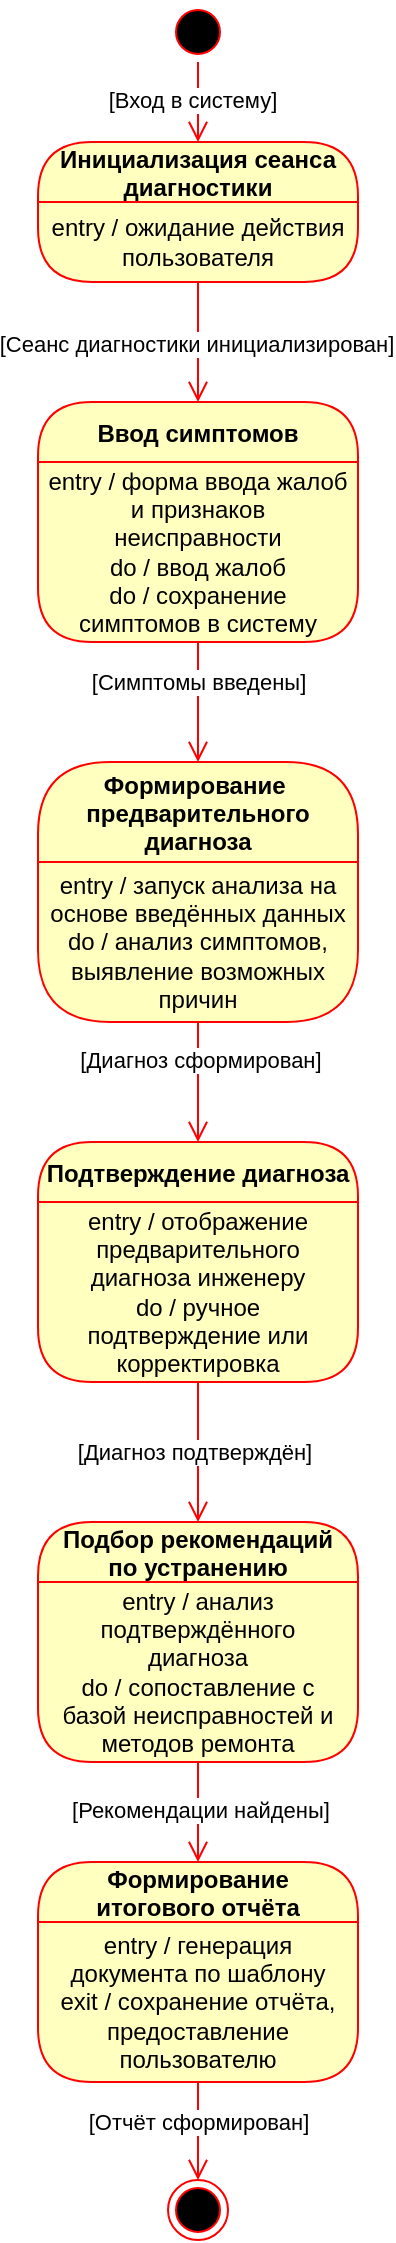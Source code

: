 <mxfile version="27.0.6">
  <diagram name="Страница — 1" id="aAfnVuFn_h6w6PfvDfZu">
    <mxGraphModel dx="548" dy="288" grid="1" gridSize="10" guides="1" tooltips="1" connect="1" arrows="1" fold="1" page="1" pageScale="1" pageWidth="827" pageHeight="1169" math="0" shadow="0">
      <root>
        <mxCell id="0" />
        <mxCell id="1" parent="0" />
        <mxCell id="Qf_zqHg292Hjee23bhL5-1" value="" style="ellipse;html=1;shape=startState;fillColor=#000000;strokeColor=#ff0000;" parent="1" vertex="1">
          <mxGeometry x="95" y="10" width="30" height="30" as="geometry" />
        </mxCell>
        <mxCell id="Qf_zqHg292Hjee23bhL5-2" value="" style="edgeStyle=orthogonalEdgeStyle;html=1;verticalAlign=bottom;endArrow=open;endSize=8;strokeColor=#ff0000;rounded=0;entryX=0.5;entryY=0;entryDx=0;entryDy=0;" parent="1" source="Qf_zqHg292Hjee23bhL5-1" target="Qf_zqHg292Hjee23bhL5-4" edge="1">
          <mxGeometry relative="1" as="geometry">
            <mxPoint x="110" y="80" as="targetPoint" />
          </mxGeometry>
        </mxCell>
        <mxCell id="Qf_zqHg292Hjee23bhL5-3" value="[Вход в систему]" style="edgeLabel;html=1;align=center;verticalAlign=middle;resizable=0;points=[];" parent="Qf_zqHg292Hjee23bhL5-2" vertex="1" connectable="0">
          <mxGeometry x="-0.008" y="-2" relative="1" as="geometry">
            <mxPoint x="-1" y="-1" as="offset" />
          </mxGeometry>
        </mxCell>
        <mxCell id="Qf_zqHg292Hjee23bhL5-4" value="Инициализация сеанса&#xa;диагностики" style="swimlane;fontStyle=1;align=center;verticalAlign=middle;childLayout=stackLayout;horizontal=1;startSize=30;horizontalStack=0;resizeParent=0;resizeLast=1;container=0;fontColor=#000000;collapsible=0;rounded=1;arcSize=30;strokeColor=#ff0000;fillColor=#ffffc0;swimlaneFillColor=#ffffc0;dropTarget=0;" parent="1" vertex="1">
          <mxGeometry x="30" y="80" width="160" height="70" as="geometry" />
        </mxCell>
        <mxCell id="Qf_zqHg292Hjee23bhL5-5" value="entry / ожидание действия пользователя" style="text;html=1;strokeColor=none;fillColor=none;align=center;verticalAlign=middle;spacingLeft=4;spacingRight=4;whiteSpace=wrap;overflow=hidden;rotatable=0;fontColor=#000000;" parent="Qf_zqHg292Hjee23bhL5-4" vertex="1">
          <mxGeometry y="30" width="160" height="40" as="geometry" />
        </mxCell>
        <mxCell id="Qf_zqHg292Hjee23bhL5-6" value="" style="edgeStyle=orthogonalEdgeStyle;html=1;verticalAlign=bottom;endArrow=open;endSize=8;strokeColor=#ff0000;rounded=0;entryX=0.5;entryY=0;entryDx=0;entryDy=0;" parent="1" source="Qf_zqHg292Hjee23bhL5-4" target="Qf_zqHg292Hjee23bhL5-7" edge="1">
          <mxGeometry relative="1" as="geometry">
            <mxPoint x="110" y="210" as="targetPoint" />
          </mxGeometry>
        </mxCell>
        <mxCell id="Qf_zqHg292Hjee23bhL5-10" value="[Сеанс диагностики инициализирован]" style="edgeLabel;html=1;align=center;verticalAlign=middle;resizable=0;points=[];" parent="Qf_zqHg292Hjee23bhL5-6" vertex="1" connectable="0">
          <mxGeometry x="0.027" y="-1" relative="1" as="geometry">
            <mxPoint as="offset" />
          </mxGeometry>
        </mxCell>
        <mxCell id="Qf_zqHg292Hjee23bhL5-7" value="Ввод симптомов" style="swimlane;fontStyle=1;align=center;verticalAlign=middle;childLayout=stackLayout;horizontal=1;startSize=30;horizontalStack=0;resizeParent=0;resizeLast=1;container=0;fontColor=#000000;collapsible=0;rounded=1;arcSize=30;strokeColor=#ff0000;fillColor=#ffffc0;swimlaneFillColor=#ffffc0;dropTarget=0;" parent="1" vertex="1">
          <mxGeometry x="30" y="210" width="160" height="120" as="geometry" />
        </mxCell>
        <mxCell id="Qf_zqHg292Hjee23bhL5-8" value="entry / форма ввода жалоб и признаков неисправности&lt;div&gt;do / ввод жалоб&lt;br&gt;&lt;div&gt;do / сохранение симптомов в систему&lt;/div&gt;&lt;/div&gt;" style="text;html=1;strokeColor=none;fillColor=none;align=center;verticalAlign=middle;spacingLeft=4;spacingRight=4;whiteSpace=wrap;overflow=hidden;rotatable=0;fontColor=#000000;" parent="Qf_zqHg292Hjee23bhL5-7" vertex="1">
          <mxGeometry y="30" width="160" height="90" as="geometry" />
        </mxCell>
        <mxCell id="Qf_zqHg292Hjee23bhL5-9" value="" style="edgeStyle=orthogonalEdgeStyle;html=1;verticalAlign=bottom;endArrow=open;endSize=8;strokeColor=#ff0000;rounded=0;entryX=0.5;entryY=0;entryDx=0;entryDy=0;" parent="1" source="Qf_zqHg292Hjee23bhL5-7" target="Qf_zqHg292Hjee23bhL5-11" edge="1">
          <mxGeometry relative="1" as="geometry">
            <mxPoint x="105" y="360" as="targetPoint" />
          </mxGeometry>
        </mxCell>
        <mxCell id="Qf_zqHg292Hjee23bhL5-17" value="[Симптомы введены]" style="edgeLabel;html=1;align=center;verticalAlign=middle;resizable=0;points=[];" parent="Qf_zqHg292Hjee23bhL5-9" vertex="1" connectable="0">
          <mxGeometry x="-0.373" y="1" relative="1" as="geometry">
            <mxPoint x="-1" y="1" as="offset" />
          </mxGeometry>
        </mxCell>
        <mxCell id="Qf_zqHg292Hjee23bhL5-11" value="Формирование &#xa;предварительного&#xa;диагноза" style="swimlane;fontStyle=1;align=center;verticalAlign=middle;childLayout=stackLayout;horizontal=1;startSize=50;horizontalStack=0;resizeParent=0;resizeLast=1;container=0;fontColor=#000000;collapsible=0;rounded=1;arcSize=24;strokeColor=#ff0000;fillColor=#ffffc0;swimlaneFillColor=#ffffc0;dropTarget=0;" parent="1" vertex="1">
          <mxGeometry x="30" y="390" width="160" height="130" as="geometry" />
        </mxCell>
        <mxCell id="Qf_zqHg292Hjee23bhL5-12" value="entry / запуск анализа на основе введённых данных&lt;br&gt;do / анализ симптомов, выявление возможных причин" style="text;html=1;strokeColor=none;fillColor=none;align=center;verticalAlign=middle;spacingLeft=4;spacingRight=4;whiteSpace=wrap;overflow=hidden;rotatable=0;fontColor=#000000;" parent="Qf_zqHg292Hjee23bhL5-11" vertex="1">
          <mxGeometry y="50" width="160" height="80" as="geometry" />
        </mxCell>
        <mxCell id="Qf_zqHg292Hjee23bhL5-13" value="" style="edgeStyle=orthogonalEdgeStyle;html=1;verticalAlign=bottom;endArrow=open;endSize=8;strokeColor=#ff0000;rounded=0;entryX=0.5;entryY=0;entryDx=0;entryDy=0;" parent="1" source="Qf_zqHg292Hjee23bhL5-11" target="Qf_zqHg292Hjee23bhL5-14" edge="1">
          <mxGeometry relative="1" as="geometry">
            <mxPoint x="110" y="500" as="targetPoint" />
          </mxGeometry>
        </mxCell>
        <mxCell id="Qf_zqHg292Hjee23bhL5-18" value="[Диагноз сформирован]" style="edgeLabel;html=1;align=center;verticalAlign=middle;resizable=0;points=[];" parent="Qf_zqHg292Hjee23bhL5-13" vertex="1" connectable="0">
          <mxGeometry x="-0.373" y="1" relative="1" as="geometry">
            <mxPoint as="offset" />
          </mxGeometry>
        </mxCell>
        <mxCell id="Qf_zqHg292Hjee23bhL5-14" value="Подтверждение диагноза" style="swimlane;fontStyle=1;align=center;verticalAlign=middle;childLayout=stackLayout;horizontal=1;startSize=30;horizontalStack=0;resizeParent=0;resizeLast=1;container=0;fontColor=#000000;collapsible=0;rounded=1;arcSize=30;strokeColor=#ff0000;fillColor=#ffffc0;swimlaneFillColor=#ffffc0;dropTarget=0;" parent="1" vertex="1">
          <mxGeometry x="30" y="580" width="160" height="120" as="geometry" />
        </mxCell>
        <mxCell id="Qf_zqHg292Hjee23bhL5-15" value="entry / отображение предварительного диагноза инженеру&lt;br&gt;do / ручное подтверждение или корректировка" style="text;html=1;strokeColor=none;fillColor=none;align=center;verticalAlign=middle;spacingLeft=4;spacingRight=4;whiteSpace=wrap;overflow=hidden;rotatable=0;fontColor=#000000;" parent="Qf_zqHg292Hjee23bhL5-14" vertex="1">
          <mxGeometry y="30" width="160" height="90" as="geometry" />
        </mxCell>
        <mxCell id="Qf_zqHg292Hjee23bhL5-19" value="entry / отображение предварительного диагноза инженеру&lt;br data-end=&quot;1126&quot; data-start=&quot;1123&quot;&gt;&lt;br/&gt;do / ручное подтверждение или корректировка" style="text;html=1;strokeColor=none;fillColor=none;align=center;verticalAlign=middle;spacingLeft=4;spacingRight=4;whiteSpace=wrap;overflow=hidden;rotatable=0;fontColor=#000000;" parent="Qf_zqHg292Hjee23bhL5-14" vertex="1">
          <mxGeometry y="120" width="160" as="geometry" />
        </mxCell>
        <mxCell id="Qf_zqHg292Hjee23bhL5-16" value="" style="edgeStyle=orthogonalEdgeStyle;html=1;verticalAlign=bottom;endArrow=open;endSize=8;strokeColor=#ff0000;rounded=0;entryX=0.5;entryY=0;entryDx=0;entryDy=0;" parent="1" source="Qf_zqHg292Hjee23bhL5-14" target="Qf_zqHg292Hjee23bhL5-20" edge="1">
          <mxGeometry relative="1" as="geometry">
            <mxPoint x="110" y="670" as="targetPoint" />
          </mxGeometry>
        </mxCell>
        <mxCell id="Qf_zqHg292Hjee23bhL5-23" value="[Диагноз подтверждён]" style="edgeLabel;html=1;align=center;verticalAlign=middle;resizable=0;points=[];" parent="Qf_zqHg292Hjee23bhL5-16" vertex="1" connectable="0">
          <mxGeometry x="-0.006" y="-2" relative="1" as="geometry">
            <mxPoint as="offset" />
          </mxGeometry>
        </mxCell>
        <mxCell id="Qf_zqHg292Hjee23bhL5-20" value="Подбор рекомендаций&#xa;по устранению" style="swimlane;fontStyle=1;align=center;verticalAlign=middle;childLayout=stackLayout;horizontal=1;startSize=30;horizontalStack=0;resizeParent=0;resizeLast=1;container=0;fontColor=#000000;collapsible=0;rounded=1;arcSize=30;strokeColor=#ff0000;fillColor=#ffffc0;swimlaneFillColor=#ffffc0;dropTarget=0;" parent="1" vertex="1">
          <mxGeometry x="30" y="770" width="160" height="120" as="geometry" />
        </mxCell>
        <mxCell id="Qf_zqHg292Hjee23bhL5-21" value="entry / анализ подтверждённого диагноза&lt;br&gt;do / сопоставление с базой неисправностей и методов ремонта" style="text;html=1;strokeColor=none;fillColor=none;align=center;verticalAlign=middle;spacingLeft=4;spacingRight=4;whiteSpace=wrap;overflow=hidden;rotatable=0;fontColor=#000000;" parent="Qf_zqHg292Hjee23bhL5-20" vertex="1">
          <mxGeometry y="30" width="160" height="90" as="geometry" />
        </mxCell>
        <mxCell id="Qf_zqHg292Hjee23bhL5-22" value="" style="edgeStyle=orthogonalEdgeStyle;html=1;verticalAlign=bottom;endArrow=open;endSize=8;strokeColor=#ff0000;rounded=0;entryX=0.5;entryY=0;entryDx=0;entryDy=0;" parent="1" source="Qf_zqHg292Hjee23bhL5-20" target="Qf_zqHg292Hjee23bhL5-24" edge="1">
          <mxGeometry relative="1" as="geometry">
            <mxPoint x="110" y="890" as="targetPoint" />
          </mxGeometry>
        </mxCell>
        <mxCell id="Qf_zqHg292Hjee23bhL5-27" value="[Рекомендации найдены]" style="edgeLabel;html=1;align=center;verticalAlign=middle;resizable=0;points=[];" parent="Qf_zqHg292Hjee23bhL5-22" vertex="1" connectable="0">
          <mxGeometry x="-0.048" y="1" relative="1" as="geometry">
            <mxPoint as="offset" />
          </mxGeometry>
        </mxCell>
        <mxCell id="Qf_zqHg292Hjee23bhL5-24" value="Формирование&#xa;итогового отчёта" style="swimlane;fontStyle=1;align=center;verticalAlign=middle;childLayout=stackLayout;horizontal=1;startSize=30;horizontalStack=0;resizeParent=0;resizeLast=1;container=0;fontColor=#000000;collapsible=0;rounded=1;arcSize=30;strokeColor=#ff0000;fillColor=#ffffc0;swimlaneFillColor=#ffffc0;dropTarget=0;" parent="1" vertex="1">
          <mxGeometry x="30" y="940" width="160" height="110" as="geometry" />
        </mxCell>
        <mxCell id="Qf_zqHg292Hjee23bhL5-25" value="entry / генерация документа по шаблону&lt;br&gt;exit / сохранение отчёта, предоставление пользователю" style="text;html=1;strokeColor=none;fillColor=none;align=center;verticalAlign=middle;spacingLeft=4;spacingRight=4;whiteSpace=wrap;overflow=hidden;rotatable=0;fontColor=#000000;" parent="Qf_zqHg292Hjee23bhL5-24" vertex="1">
          <mxGeometry y="30" width="160" height="80" as="geometry" />
        </mxCell>
        <mxCell id="Qf_zqHg292Hjee23bhL5-26" value="" style="edgeStyle=orthogonalEdgeStyle;html=1;verticalAlign=bottom;endArrow=open;endSize=8;strokeColor=#ff0000;rounded=0;entryX=0.5;entryY=0;entryDx=0;entryDy=0;" parent="1" source="Qf_zqHg292Hjee23bhL5-24" target="Qf_zqHg292Hjee23bhL5-28" edge="1">
          <mxGeometry relative="1" as="geometry">
            <mxPoint x="110" y="1110" as="targetPoint" />
          </mxGeometry>
        </mxCell>
        <mxCell id="Qf_zqHg292Hjee23bhL5-29" value="[Отчёт сформирован]" style="edgeLabel;html=1;align=center;verticalAlign=middle;resizable=0;points=[];" parent="Qf_zqHg292Hjee23bhL5-26" vertex="1" connectable="0">
          <mxGeometry x="-0.184" relative="1" as="geometry">
            <mxPoint as="offset" />
          </mxGeometry>
        </mxCell>
        <mxCell id="Qf_zqHg292Hjee23bhL5-28" value="" style="ellipse;html=1;shape=endState;fillColor=#000000;strokeColor=#ff0000;" parent="1" vertex="1">
          <mxGeometry x="95" y="1099" width="30" height="30" as="geometry" />
        </mxCell>
      </root>
    </mxGraphModel>
  </diagram>
</mxfile>

